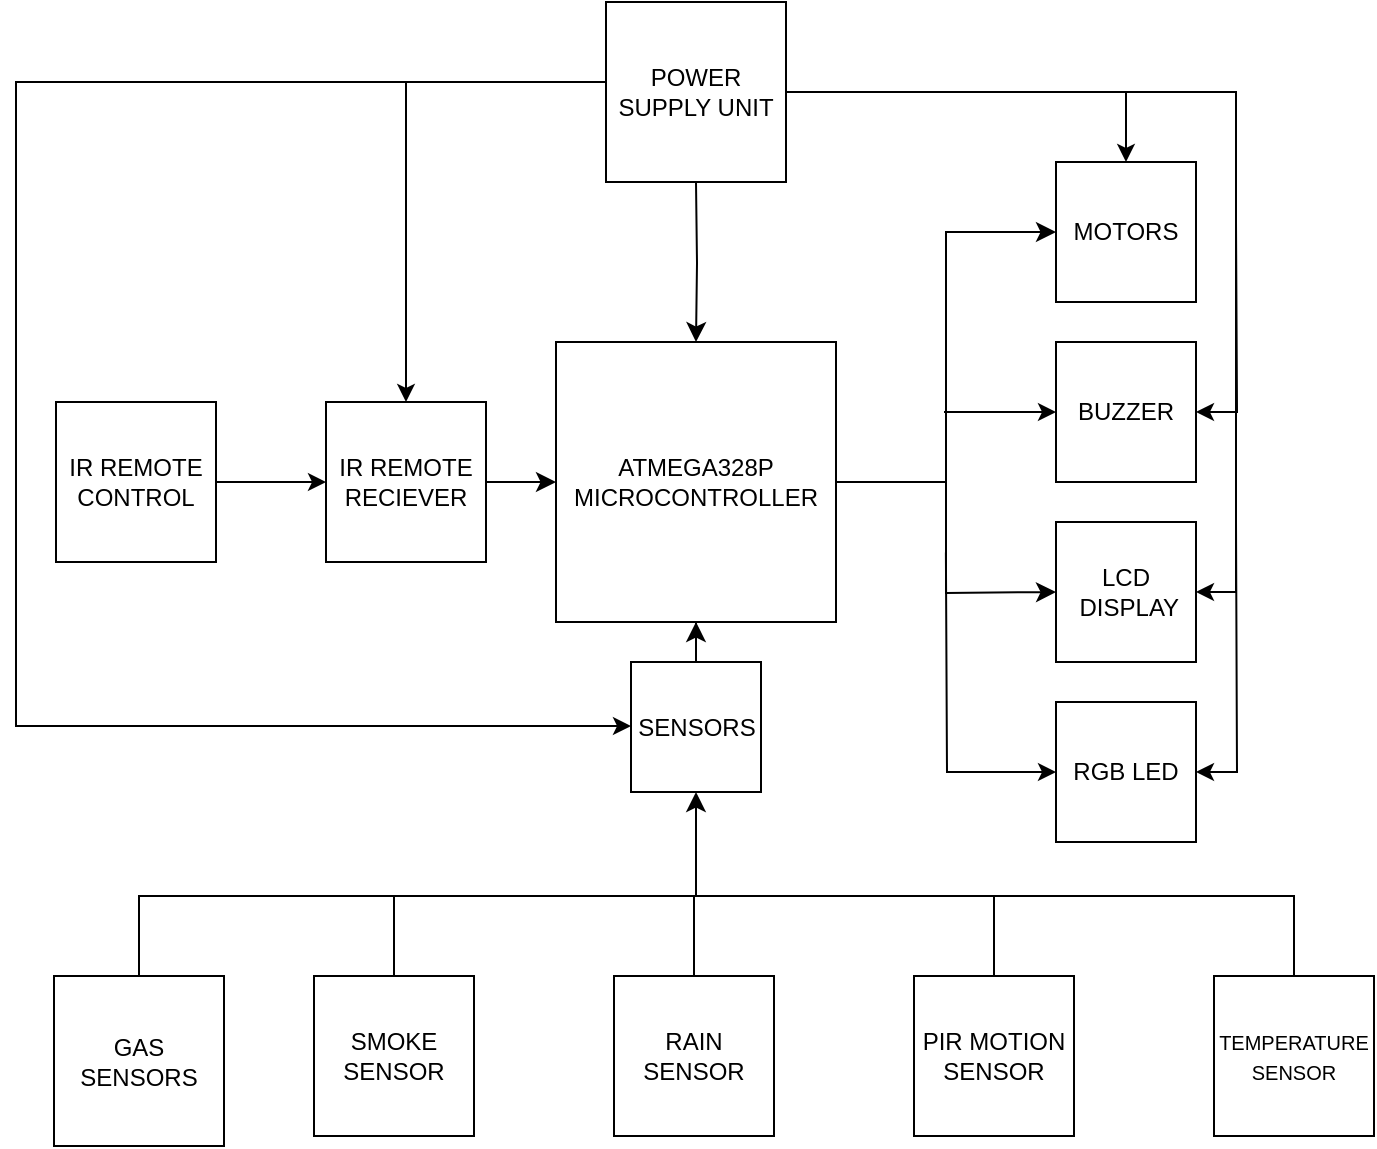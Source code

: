 <mxfile version="19.0.3" type="device"><diagram id="jfRi2mxkjpU_62XSTjWg" name="Page-1"><mxGraphModel dx="1221" dy="775" grid="1" gridSize="10" guides="1" tooltips="1" connect="1" arrows="1" fold="1" page="1" pageScale="1" pageWidth="827" pageHeight="1169" math="0" shadow="0"><root><mxCell id="0"/><mxCell id="1" parent="0"/><mxCell id="RN3XupvBevljFnePE8ZA-9" style="edgeStyle=orthogonalEdgeStyle;rounded=0;orthogonalLoop=1;jettySize=auto;html=1;exitX=1;exitY=0.5;exitDx=0;exitDy=0;entryX=0;entryY=0.5;entryDx=0;entryDy=0;endSize=7;" parent="1" source="RN3XupvBevljFnePE8ZA-1" target="RN3XupvBevljFnePE8ZA-6" edge="1"><mxGeometry relative="1" as="geometry"/></mxCell><mxCell id="RN3XupvBevljFnePE8ZA-10" style="edgeStyle=orthogonalEdgeStyle;rounded=0;orthogonalLoop=1;jettySize=auto;html=1;exitX=1;exitY=0.5;exitDx=0;exitDy=0;entryX=0;entryY=0.5;entryDx=0;entryDy=0;endSize=7;" parent="1" source="RN3XupvBevljFnePE8ZA-1" edge="1"><mxGeometry relative="1" as="geometry"><mxPoint x="550" y="435" as="targetPoint"/></mxGeometry></mxCell><mxCell id="RN3XupvBevljFnePE8ZA-1" value="ATMEGA328P&lt;br&gt;MICROCONTROLLER" style="whiteSpace=wrap;html=1;aspect=fixed;" parent="1" vertex="1"><mxGeometry x="300" y="310" width="140" height="140" as="geometry"/></mxCell><mxCell id="RN3XupvBevljFnePE8ZA-5" style="edgeStyle=orthogonalEdgeStyle;rounded=0;orthogonalLoop=1;jettySize=auto;html=1;entryX=0;entryY=0.5;entryDx=0;entryDy=0;endSize=7;startArrow=none;" parent="1" target="RN3XupvBevljFnePE8ZA-1" edge="1" source="I8Qu7dUnKHyRogh68d4N-1"><mxGeometry relative="1" as="geometry"><mxPoint x="200" y="380" as="sourcePoint"/></mxGeometry></mxCell><mxCell id="RN3XupvBevljFnePE8ZA-8" style="edgeStyle=orthogonalEdgeStyle;rounded=0;orthogonalLoop=1;jettySize=auto;html=1;endSize=7;" parent="1" source="RN3XupvBevljFnePE8ZA-4" target="RN3XupvBevljFnePE8ZA-1" edge="1"><mxGeometry relative="1" as="geometry"/></mxCell><mxCell id="RN3XupvBevljFnePE8ZA-4" value="SENSORS&lt;br&gt;" style="whiteSpace=wrap;html=1;aspect=fixed;" parent="1" vertex="1"><mxGeometry x="337.5" y="470" width="65" height="65" as="geometry"/></mxCell><mxCell id="RN3XupvBevljFnePE8ZA-6" value="MOTORS" style="whiteSpace=wrap;html=1;aspect=fixed;" parent="1" vertex="1"><mxGeometry x="550" y="220" width="70" height="70" as="geometry"/></mxCell><mxCell id="I8Qu7dUnKHyRogh68d4N-4" style="edgeStyle=orthogonalEdgeStyle;rounded=0;orthogonalLoop=1;jettySize=auto;html=1;exitX=1;exitY=0.5;exitDx=0;exitDy=0;endArrow=none;endFill=0;startArrow=classic;startFill=1;" parent="1" edge="1"><mxGeometry relative="1" as="geometry"><mxPoint x="585" y="190" as="targetPoint"/><mxPoint x="620" y="435" as="sourcePoint"/><Array as="points"><mxPoint x="640" y="435"/><mxPoint x="640" y="185"/><mxPoint x="585" y="185"/></Array></mxGeometry></mxCell><mxCell id="RN3XupvBevljFnePE8ZA-7" value="LCD&lt;br&gt;&amp;nbsp;DISPLAY" style="whiteSpace=wrap;html=1;aspect=fixed;" parent="1" vertex="1"><mxGeometry x="550" y="400" width="70" height="70" as="geometry"/></mxCell><mxCell id="RN3XupvBevljFnePE8ZA-19" style="edgeStyle=orthogonalEdgeStyle;rounded=0;orthogonalLoop=1;jettySize=auto;html=1;exitX=0.5;exitY=0;exitDx=0;exitDy=0;fontSize=10;endSize=7;entryX=0.5;entryY=1;entryDx=0;entryDy=0;" parent="1" source="RN3XupvBevljFnePE8ZA-11" target="RN3XupvBevljFnePE8ZA-4" edge="1"><mxGeometry relative="1" as="geometry"><mxPoint x="370" y="457" as="targetPoint"/><Array as="points"><mxPoint x="91" y="587"/><mxPoint x="370" y="587"/></Array></mxGeometry></mxCell><mxCell id="RN3XupvBevljFnePE8ZA-11" value="GAS SENSORS&lt;br&gt;" style="whiteSpace=wrap;html=1;aspect=fixed;" parent="1" vertex="1"><mxGeometry x="49" y="627" width="85" height="85" as="geometry"/></mxCell><mxCell id="RN3XupvBevljFnePE8ZA-24" style="edgeStyle=orthogonalEdgeStyle;rounded=0;orthogonalLoop=1;jettySize=auto;html=1;exitX=0.5;exitY=0;exitDx=0;exitDy=0;fontSize=10;endArrow=none;endFill=0;endSize=20;" parent="1" source="RN3XupvBevljFnePE8ZA-12" edge="1"><mxGeometry relative="1" as="geometry"><mxPoint x="319" y="587" as="targetPoint"/><Array as="points"><mxPoint x="369" y="587"/></Array></mxGeometry></mxCell><mxCell id="RN3XupvBevljFnePE8ZA-12" value="RAIN SENSOR" style="whiteSpace=wrap;html=1;aspect=fixed;" parent="1" vertex="1"><mxGeometry x="329" y="627" width="80" height="80" as="geometry"/></mxCell><mxCell id="RN3XupvBevljFnePE8ZA-25" style="edgeStyle=orthogonalEdgeStyle;rounded=0;orthogonalLoop=1;jettySize=auto;html=1;exitX=0.5;exitY=0;exitDx=0;exitDy=0;fontSize=10;endArrow=none;endFill=0;endSize=20;" parent="1" source="RN3XupvBevljFnePE8ZA-14" edge="1"><mxGeometry relative="1" as="geometry"><mxPoint x="369" y="587" as="targetPoint"/><Array as="points"><mxPoint x="519" y="587"/></Array></mxGeometry></mxCell><mxCell id="RN3XupvBevljFnePE8ZA-14" value="PIR MOTION&lt;br&gt;SENSOR" style="whiteSpace=wrap;html=1;aspect=fixed;" parent="1" vertex="1"><mxGeometry x="479" y="627" width="80" height="80" as="geometry"/></mxCell><mxCell id="RN3XupvBevljFnePE8ZA-26" style="edgeStyle=orthogonalEdgeStyle;rounded=0;orthogonalLoop=1;jettySize=auto;html=1;exitX=0.5;exitY=0;exitDx=0;exitDy=0;fontSize=10;endArrow=none;endFill=0;endSize=20;" parent="1" source="RN3XupvBevljFnePE8ZA-15" edge="1"><mxGeometry relative="1" as="geometry"><mxPoint x="519" y="597" as="targetPoint"/><Array as="points"><mxPoint x="669" y="587"/><mxPoint x="519" y="587"/></Array></mxGeometry></mxCell><mxCell id="RN3XupvBevljFnePE8ZA-15" value="&lt;font style=&quot;font-size: 10px;&quot;&gt;TEMPERATURE SENSOR&lt;/font&gt;" style="whiteSpace=wrap;html=1;aspect=fixed;" parent="1" vertex="1"><mxGeometry x="629" y="627" width="80" height="80" as="geometry"/></mxCell><mxCell id="RN3XupvBevljFnePE8ZA-22" style="edgeStyle=orthogonalEdgeStyle;rounded=0;orthogonalLoop=1;jettySize=auto;html=1;exitX=0.5;exitY=0;exitDx=0;exitDy=0;fontSize=10;endSize=20;endArrow=none;endFill=0;" parent="1" source="RN3XupvBevljFnePE8ZA-18" edge="1"><mxGeometry relative="1" as="geometry"><mxPoint x="219" y="587" as="targetPoint"/></mxGeometry></mxCell><mxCell id="RN3XupvBevljFnePE8ZA-18" value="SMOKE SENSOR" style="whiteSpace=wrap;html=1;aspect=fixed;" parent="1" vertex="1"><mxGeometry x="179" y="627" width="80" height="80" as="geometry"/></mxCell><mxCell id="RN3XupvBevljFnePE8ZA-28" style="edgeStyle=orthogonalEdgeStyle;rounded=0;orthogonalLoop=1;jettySize=auto;html=1;exitX=0.5;exitY=1;exitDx=0;exitDy=0;entryX=0.5;entryY=0;entryDx=0;entryDy=0;fontSize=10;endArrow=classic;endFill=1;endSize=7;" parent="1" target="RN3XupvBevljFnePE8ZA-1" edge="1"><mxGeometry relative="1" as="geometry"><mxPoint x="370" y="230" as="sourcePoint"/></mxGeometry></mxCell><mxCell id="I8Qu7dUnKHyRogh68d4N-3" style="edgeStyle=orthogonalEdgeStyle;rounded=0;orthogonalLoop=1;jettySize=auto;html=1;entryX=0.5;entryY=0;entryDx=0;entryDy=0;" parent="1" source="I8Qu7dUnKHyRogh68d4N-2" target="RN3XupvBevljFnePE8ZA-6" edge="1"><mxGeometry relative="1" as="geometry"/></mxCell><mxCell id="I8Qu7dUnKHyRogh68d4N-5" style="edgeStyle=orthogonalEdgeStyle;rounded=0;orthogonalLoop=1;jettySize=auto;html=1;exitX=0;exitY=0.5;exitDx=0;exitDy=0;startArrow=none;startFill=0;endArrow=classic;endFill=1;" parent="1" source="I8Qu7dUnKHyRogh68d4N-2" target="RN3XupvBevljFnePE8ZA-4" edge="1"><mxGeometry relative="1" as="geometry"><Array as="points"><mxPoint x="325" y="180"/><mxPoint x="30" y="180"/><mxPoint x="30" y="502"/></Array></mxGeometry></mxCell><mxCell id="I8Qu7dUnKHyRogh68d4N-2" value="POWER &lt;br&gt;SUPPLY UNIT" style="whiteSpace=wrap;html=1;aspect=fixed;" parent="1" vertex="1"><mxGeometry x="325" y="140" width="90" height="90" as="geometry"/></mxCell><mxCell id="POtHI4wbsEFdXkr3eAEn-3" style="edgeStyle=orthogonalEdgeStyle;rounded=0;orthogonalLoop=1;jettySize=auto;html=1;exitX=0;exitY=0.5;exitDx=0;exitDy=0;endArrow=none;endFill=0;startArrow=classic;startFill=1;" edge="1" parent="1" source="POtHI4wbsEFdXkr3eAEn-1"><mxGeometry relative="1" as="geometry"><mxPoint x="494" y="345" as="targetPoint"/><Array as="points"><mxPoint x="500" y="345"/></Array></mxGeometry></mxCell><mxCell id="POtHI4wbsEFdXkr3eAEn-6" style="edgeStyle=orthogonalEdgeStyle;rounded=0;orthogonalLoop=1;jettySize=auto;html=1;startArrow=classic;startFill=1;endArrow=none;endFill=0;" edge="1" parent="1" source="POtHI4wbsEFdXkr3eAEn-1"><mxGeometry relative="1" as="geometry"><mxPoint x="640" y="250" as="targetPoint"/></mxGeometry></mxCell><mxCell id="POtHI4wbsEFdXkr3eAEn-1" value="BUZZER" style="whiteSpace=wrap;html=1;aspect=fixed;" vertex="1" parent="1"><mxGeometry x="550" y="310" width="70" height="70" as="geometry"/></mxCell><mxCell id="POtHI4wbsEFdXkr3eAEn-4" style="edgeStyle=orthogonalEdgeStyle;rounded=0;orthogonalLoop=1;jettySize=auto;html=1;startArrow=classic;startFill=1;endArrow=none;endFill=0;" edge="1" parent="1" source="POtHI4wbsEFdXkr3eAEn-2"><mxGeometry relative="1" as="geometry"><mxPoint x="494.952" y="415.238" as="targetPoint"/></mxGeometry></mxCell><mxCell id="POtHI4wbsEFdXkr3eAEn-5" style="edgeStyle=orthogonalEdgeStyle;rounded=0;orthogonalLoop=1;jettySize=auto;html=1;startArrow=classic;startFill=1;endArrow=none;endFill=0;" edge="1" parent="1" source="POtHI4wbsEFdXkr3eAEn-2"><mxGeometry relative="1" as="geometry"><mxPoint x="640" y="400" as="targetPoint"/></mxGeometry></mxCell><mxCell id="POtHI4wbsEFdXkr3eAEn-2" value="RGB LED" style="whiteSpace=wrap;html=1;aspect=fixed;" vertex="1" parent="1"><mxGeometry x="550" y="490" width="70" height="70" as="geometry"/></mxCell><mxCell id="POtHI4wbsEFdXkr3eAEn-10" style="edgeStyle=orthogonalEdgeStyle;rounded=0;orthogonalLoop=1;jettySize=auto;html=1;startArrow=classic;startFill=1;endArrow=none;endFill=0;" edge="1" parent="1" source="I8Qu7dUnKHyRogh68d4N-1"><mxGeometry relative="1" as="geometry"><mxPoint x="225" y="180" as="targetPoint"/></mxGeometry></mxCell><mxCell id="I8Qu7dUnKHyRogh68d4N-1" value="IR REMOTE &lt;br&gt;RECIEVER" style="whiteSpace=wrap;html=1;aspect=fixed;" parent="1" vertex="1"><mxGeometry x="185" y="340" width="80" height="80" as="geometry"/></mxCell><mxCell id="POtHI4wbsEFdXkr3eAEn-9" style="edgeStyle=orthogonalEdgeStyle;rounded=0;orthogonalLoop=1;jettySize=auto;html=1;entryX=0;entryY=0.5;entryDx=0;entryDy=0;startArrow=none;startFill=0;endArrow=classic;endFill=1;" edge="1" parent="1" source="POtHI4wbsEFdXkr3eAEn-8" target="I8Qu7dUnKHyRogh68d4N-1"><mxGeometry relative="1" as="geometry"/></mxCell><mxCell id="POtHI4wbsEFdXkr3eAEn-8" value="IR REMOTE &lt;br&gt;CONTROL" style="whiteSpace=wrap;html=1;aspect=fixed;" vertex="1" parent="1"><mxGeometry x="50" y="340" width="80" height="80" as="geometry"/></mxCell></root></mxGraphModel></diagram></mxfile>